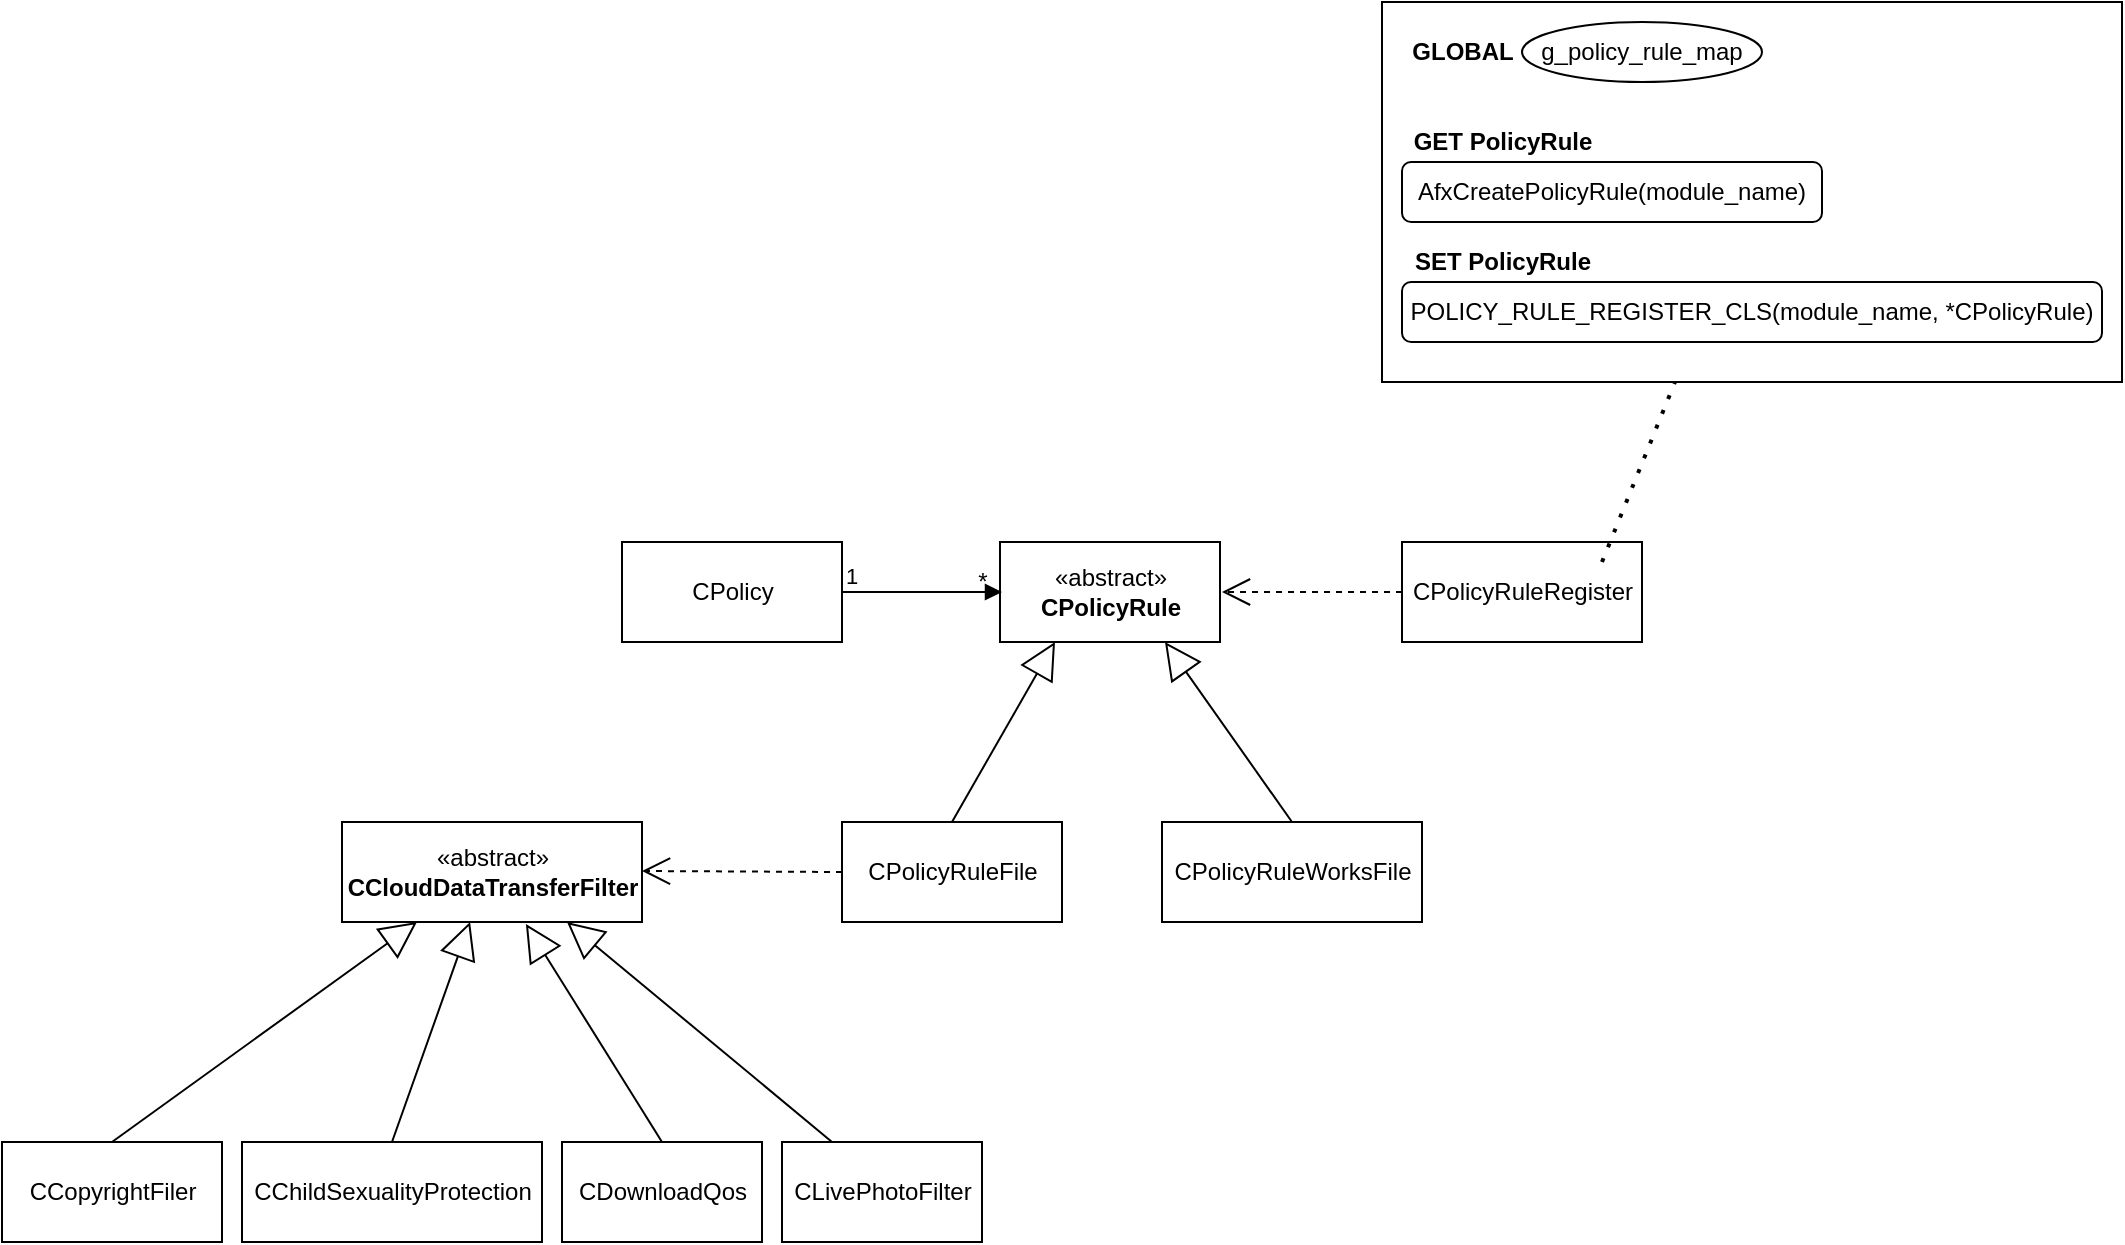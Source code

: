 <mxfile version="14.8.0" type="github">
  <diagram id="tOZOuDFFj2JcOAmi0O1I" name="Page-1">
    <mxGraphModel dx="1843" dy="1607" grid="1" gridSize="10" guides="1" tooltips="1" connect="1" arrows="1" fold="1" page="1" pageScale="1" pageWidth="827" pageHeight="1169" math="0" shadow="0">
      <root>
        <mxCell id="0" />
        <mxCell id="1" parent="0" />
        <mxCell id="Kt9bEg5-UDYtah8IdJmg-1" value="CPolicy" style="html=1;" parent="1" vertex="1">
          <mxGeometry x="50" y="380" width="110" height="50" as="geometry" />
        </mxCell>
        <mxCell id="Kt9bEg5-UDYtah8IdJmg-2" value="«abstract»&lt;br&gt;&lt;b&gt;CPolicyRule&lt;/b&gt;" style="html=1;" parent="1" vertex="1">
          <mxGeometry x="239" y="380" width="110" height="50" as="geometry" />
        </mxCell>
        <mxCell id="Kt9bEg5-UDYtah8IdJmg-3" value="CPolicyRuleFile" style="html=1;" parent="1" vertex="1">
          <mxGeometry x="160" y="520" width="110" height="50" as="geometry" />
        </mxCell>
        <mxCell id="Kt9bEg5-UDYtah8IdJmg-4" value="CPolicyRuleWorksFile" style="html=1;" parent="1" vertex="1">
          <mxGeometry x="320" y="520" width="130" height="50" as="geometry" />
        </mxCell>
        <mxCell id="Kt9bEg5-UDYtah8IdJmg-16" value="" style="endArrow=block;endFill=1;html=1;edgeStyle=orthogonalEdgeStyle;align=left;verticalAlign=top;exitX=1;exitY=0.5;exitDx=0;exitDy=0;" parent="1" source="Kt9bEg5-UDYtah8IdJmg-1" edge="1">
          <mxGeometry x="-1" relative="1" as="geometry">
            <mxPoint x="410" y="670" as="sourcePoint" />
            <mxPoint x="240" y="405" as="targetPoint" />
          </mxGeometry>
        </mxCell>
        <mxCell id="Kt9bEg5-UDYtah8IdJmg-17" value="1" style="edgeLabel;resizable=0;html=1;align=left;verticalAlign=bottom;" parent="Kt9bEg5-UDYtah8IdJmg-16" connectable="0" vertex="1">
          <mxGeometry x="-1" relative="1" as="geometry" />
        </mxCell>
        <mxCell id="Kt9bEg5-UDYtah8IdJmg-18" value="*" style="text;html=1;align=center;verticalAlign=middle;resizable=0;points=[];autosize=1;strokeColor=none;" parent="1" vertex="1">
          <mxGeometry x="220" y="390" width="20" height="20" as="geometry" />
        </mxCell>
        <mxCell id="Kt9bEg5-UDYtah8IdJmg-19" value="CPolicyRuleRegister" style="html=1;" parent="1" vertex="1">
          <mxGeometry x="440" y="380" width="120" height="50" as="geometry" />
        </mxCell>
        <mxCell id="Kt9bEg5-UDYtah8IdJmg-20" value="" style="endArrow=open;endSize=12;dashed=1;html=1;exitX=0;exitY=0.5;exitDx=0;exitDy=0;" parent="1" source="Kt9bEg5-UDYtah8IdJmg-19" edge="1">
          <mxGeometry width="160" relative="1" as="geometry">
            <mxPoint x="510" y="670" as="sourcePoint" />
            <mxPoint x="350" y="405" as="targetPoint" />
          </mxGeometry>
        </mxCell>
        <mxCell id="Kt9bEg5-UDYtah8IdJmg-31" value="" style="group" parent="1" vertex="1" connectable="0">
          <mxGeometry x="430" y="110" width="370" height="190" as="geometry" />
        </mxCell>
        <mxCell id="Kt9bEg5-UDYtah8IdJmg-27" value="" style="rounded=0;whiteSpace=wrap;html=1;" parent="Kt9bEg5-UDYtah8IdJmg-31" vertex="1">
          <mxGeometry width="370" height="190" as="geometry" />
        </mxCell>
        <mxCell id="Kt9bEg5-UDYtah8IdJmg-21" value="g_policy_rule_map" style="ellipse;whiteSpace=wrap;html=1;" parent="Kt9bEg5-UDYtah8IdJmg-31" vertex="1">
          <mxGeometry x="70" y="10" width="120" height="30" as="geometry" />
        </mxCell>
        <mxCell id="Kt9bEg5-UDYtah8IdJmg-24" value="&lt;span&gt;POLICY_RULE_REGISTER_CLS(module_name, *CPolicyRule)&lt;/span&gt;" style="rounded=1;whiteSpace=wrap;html=1;" parent="Kt9bEg5-UDYtah8IdJmg-31" vertex="1">
          <mxGeometry x="10" y="140" width="350" height="30" as="geometry" />
        </mxCell>
        <mxCell id="Kt9bEg5-UDYtah8IdJmg-25" value="&lt;span&gt;AfxCreatePolicyRule(module_name)&lt;/span&gt;" style="rounded=1;whiteSpace=wrap;html=1;" parent="Kt9bEg5-UDYtah8IdJmg-31" vertex="1">
          <mxGeometry x="10" y="80" width="210" height="30" as="geometry" />
        </mxCell>
        <mxCell id="Kt9bEg5-UDYtah8IdJmg-28" value="&lt;b&gt;GET PolicyRule&lt;/b&gt;" style="text;html=1;align=center;verticalAlign=middle;resizable=0;points=[];autosize=1;strokeColor=none;" parent="Kt9bEg5-UDYtah8IdJmg-31" vertex="1">
          <mxGeometry x="10" y="60" width="100" height="20" as="geometry" />
        </mxCell>
        <mxCell id="Kt9bEg5-UDYtah8IdJmg-29" value="&lt;b&gt;SET PolicyRule&lt;/b&gt;" style="text;html=1;align=center;verticalAlign=middle;resizable=0;points=[];autosize=1;strokeColor=none;" parent="Kt9bEg5-UDYtah8IdJmg-31" vertex="1">
          <mxGeometry x="10" y="120" width="100" height="20" as="geometry" />
        </mxCell>
        <mxCell id="Kt9bEg5-UDYtah8IdJmg-30" value="&lt;b&gt;GLOBAL&lt;/b&gt;" style="text;html=1;align=center;verticalAlign=middle;resizable=0;points=[];autosize=1;strokeColor=none;" parent="Kt9bEg5-UDYtah8IdJmg-31" vertex="1">
          <mxGeometry x="5" y="15" width="70" height="20" as="geometry" />
        </mxCell>
        <mxCell id="Kt9bEg5-UDYtah8IdJmg-33" value="" style="endArrow=none;dashed=1;html=1;dashPattern=1 3;strokeWidth=2;" parent="1" target="Kt9bEg5-UDYtah8IdJmg-27" edge="1">
          <mxGeometry width="50" height="50" relative="1" as="geometry">
            <mxPoint x="540" y="390" as="sourcePoint" />
            <mxPoint x="590" y="340" as="targetPoint" />
          </mxGeometry>
        </mxCell>
        <mxCell id="IQgrabaNGZLkLJbX3BjF-1" value="«abstract»&lt;br&gt;&lt;b&gt;CCloudDataTransferFilter&lt;/b&gt;" style="html=1;" vertex="1" parent="1">
          <mxGeometry x="-90" y="520" width="150" height="50" as="geometry" />
        </mxCell>
        <mxCell id="IQgrabaNGZLkLJbX3BjF-2" value="" style="endArrow=open;endSize=12;dashed=1;html=1;exitX=0;exitY=0.5;exitDx=0;exitDy=0;" edge="1" parent="1" source="Kt9bEg5-UDYtah8IdJmg-3">
          <mxGeometry width="160" relative="1" as="geometry">
            <mxPoint x="150" y="544.5" as="sourcePoint" />
            <mxPoint x="60" y="544.5" as="targetPoint" />
          </mxGeometry>
        </mxCell>
        <mxCell id="IQgrabaNGZLkLJbX3BjF-4" value="CCopyrightFiler" style="html=1;" vertex="1" parent="1">
          <mxGeometry x="-260" y="680" width="110" height="50" as="geometry" />
        </mxCell>
        <mxCell id="IQgrabaNGZLkLJbX3BjF-6" value="" style="endArrow=block;endSize=16;endFill=0;html=1;entryX=0.25;entryY=1;entryDx=0;entryDy=0;exitX=0.5;exitY=0;exitDx=0;exitDy=0;" edge="1" parent="1" source="Kt9bEg5-UDYtah8IdJmg-3" target="Kt9bEg5-UDYtah8IdJmg-2">
          <mxGeometry width="160" relative="1" as="geometry">
            <mxPoint x="140" y="710" as="sourcePoint" />
            <mxPoint x="300" y="710" as="targetPoint" />
            <Array as="points" />
          </mxGeometry>
        </mxCell>
        <mxCell id="IQgrabaNGZLkLJbX3BjF-7" value="" style="endArrow=block;endSize=16;endFill=0;html=1;entryX=0.75;entryY=1;entryDx=0;entryDy=0;exitX=0.5;exitY=0;exitDx=0;exitDy=0;" edge="1" parent="1" source="Kt9bEg5-UDYtah8IdJmg-4" target="Kt9bEg5-UDYtah8IdJmg-2">
          <mxGeometry width="160" relative="1" as="geometry">
            <mxPoint x="225" y="530" as="sourcePoint" />
            <mxPoint x="276.5" y="440" as="targetPoint" />
            <Array as="points" />
          </mxGeometry>
        </mxCell>
        <mxCell id="IQgrabaNGZLkLJbX3BjF-8" value="" style="endArrow=block;endSize=16;endFill=0;html=1;entryX=0.25;entryY=1;entryDx=0;entryDy=0;exitX=0.5;exitY=0;exitDx=0;exitDy=0;" edge="1" parent="1" source="IQgrabaNGZLkLJbX3BjF-4" target="IQgrabaNGZLkLJbX3BjF-1">
          <mxGeometry width="160" relative="1" as="geometry">
            <mxPoint x="-100" y="660" as="sourcePoint" />
            <mxPoint x="-48.5" y="570" as="targetPoint" />
            <Array as="points" />
          </mxGeometry>
        </mxCell>
        <mxCell id="IQgrabaNGZLkLJbX3BjF-9" value="CChildSexualityProtection" style="html=1;" vertex="1" parent="1">
          <mxGeometry x="-140" y="680" width="150" height="50" as="geometry" />
        </mxCell>
        <mxCell id="IQgrabaNGZLkLJbX3BjF-10" value="" style="endArrow=block;endSize=16;endFill=0;html=1;entryX=0.427;entryY=1;entryDx=0;entryDy=0;exitX=0.5;exitY=0;exitDx=0;exitDy=0;entryPerimeter=0;" edge="1" parent="1" source="IQgrabaNGZLkLJbX3BjF-9" target="IQgrabaNGZLkLJbX3BjF-1">
          <mxGeometry width="160" relative="1" as="geometry">
            <mxPoint x="-195" y="690" as="sourcePoint" />
            <mxPoint x="-80" y="580" as="targetPoint" />
            <Array as="points" />
          </mxGeometry>
        </mxCell>
        <mxCell id="IQgrabaNGZLkLJbX3BjF-11" value="CDownloadQos" style="html=1;" vertex="1" parent="1">
          <mxGeometry x="20" y="680" width="100" height="50" as="geometry" />
        </mxCell>
        <mxCell id="IQgrabaNGZLkLJbX3BjF-12" value="CLivePhotoFilter" style="html=1;" vertex="1" parent="1">
          <mxGeometry x="130" y="680" width="100" height="50" as="geometry" />
        </mxCell>
        <mxCell id="IQgrabaNGZLkLJbX3BjF-13" value="" style="endArrow=block;endSize=16;endFill=0;html=1;entryX=0.613;entryY=1.02;entryDx=0;entryDy=0;exitX=0.5;exitY=0;exitDx=0;exitDy=0;entryPerimeter=0;" edge="1" parent="1" source="IQgrabaNGZLkLJbX3BjF-11" target="IQgrabaNGZLkLJbX3BjF-1">
          <mxGeometry width="160" relative="1" as="geometry">
            <mxPoint x="-55" y="690" as="sourcePoint" />
            <mxPoint x="-5" y="580" as="targetPoint" />
            <Array as="points" />
          </mxGeometry>
        </mxCell>
        <mxCell id="IQgrabaNGZLkLJbX3BjF-14" value="" style="endArrow=block;endSize=16;endFill=0;html=1;entryX=0.75;entryY=1;entryDx=0;entryDy=0;exitX=0.25;exitY=0;exitDx=0;exitDy=0;" edge="1" parent="1" source="IQgrabaNGZLkLJbX3BjF-12" target="IQgrabaNGZLkLJbX3BjF-1">
          <mxGeometry width="160" relative="1" as="geometry">
            <mxPoint x="80" y="690" as="sourcePoint" />
            <mxPoint x="32.5" y="580" as="targetPoint" />
            <Array as="points" />
          </mxGeometry>
        </mxCell>
      </root>
    </mxGraphModel>
  </diagram>
</mxfile>
